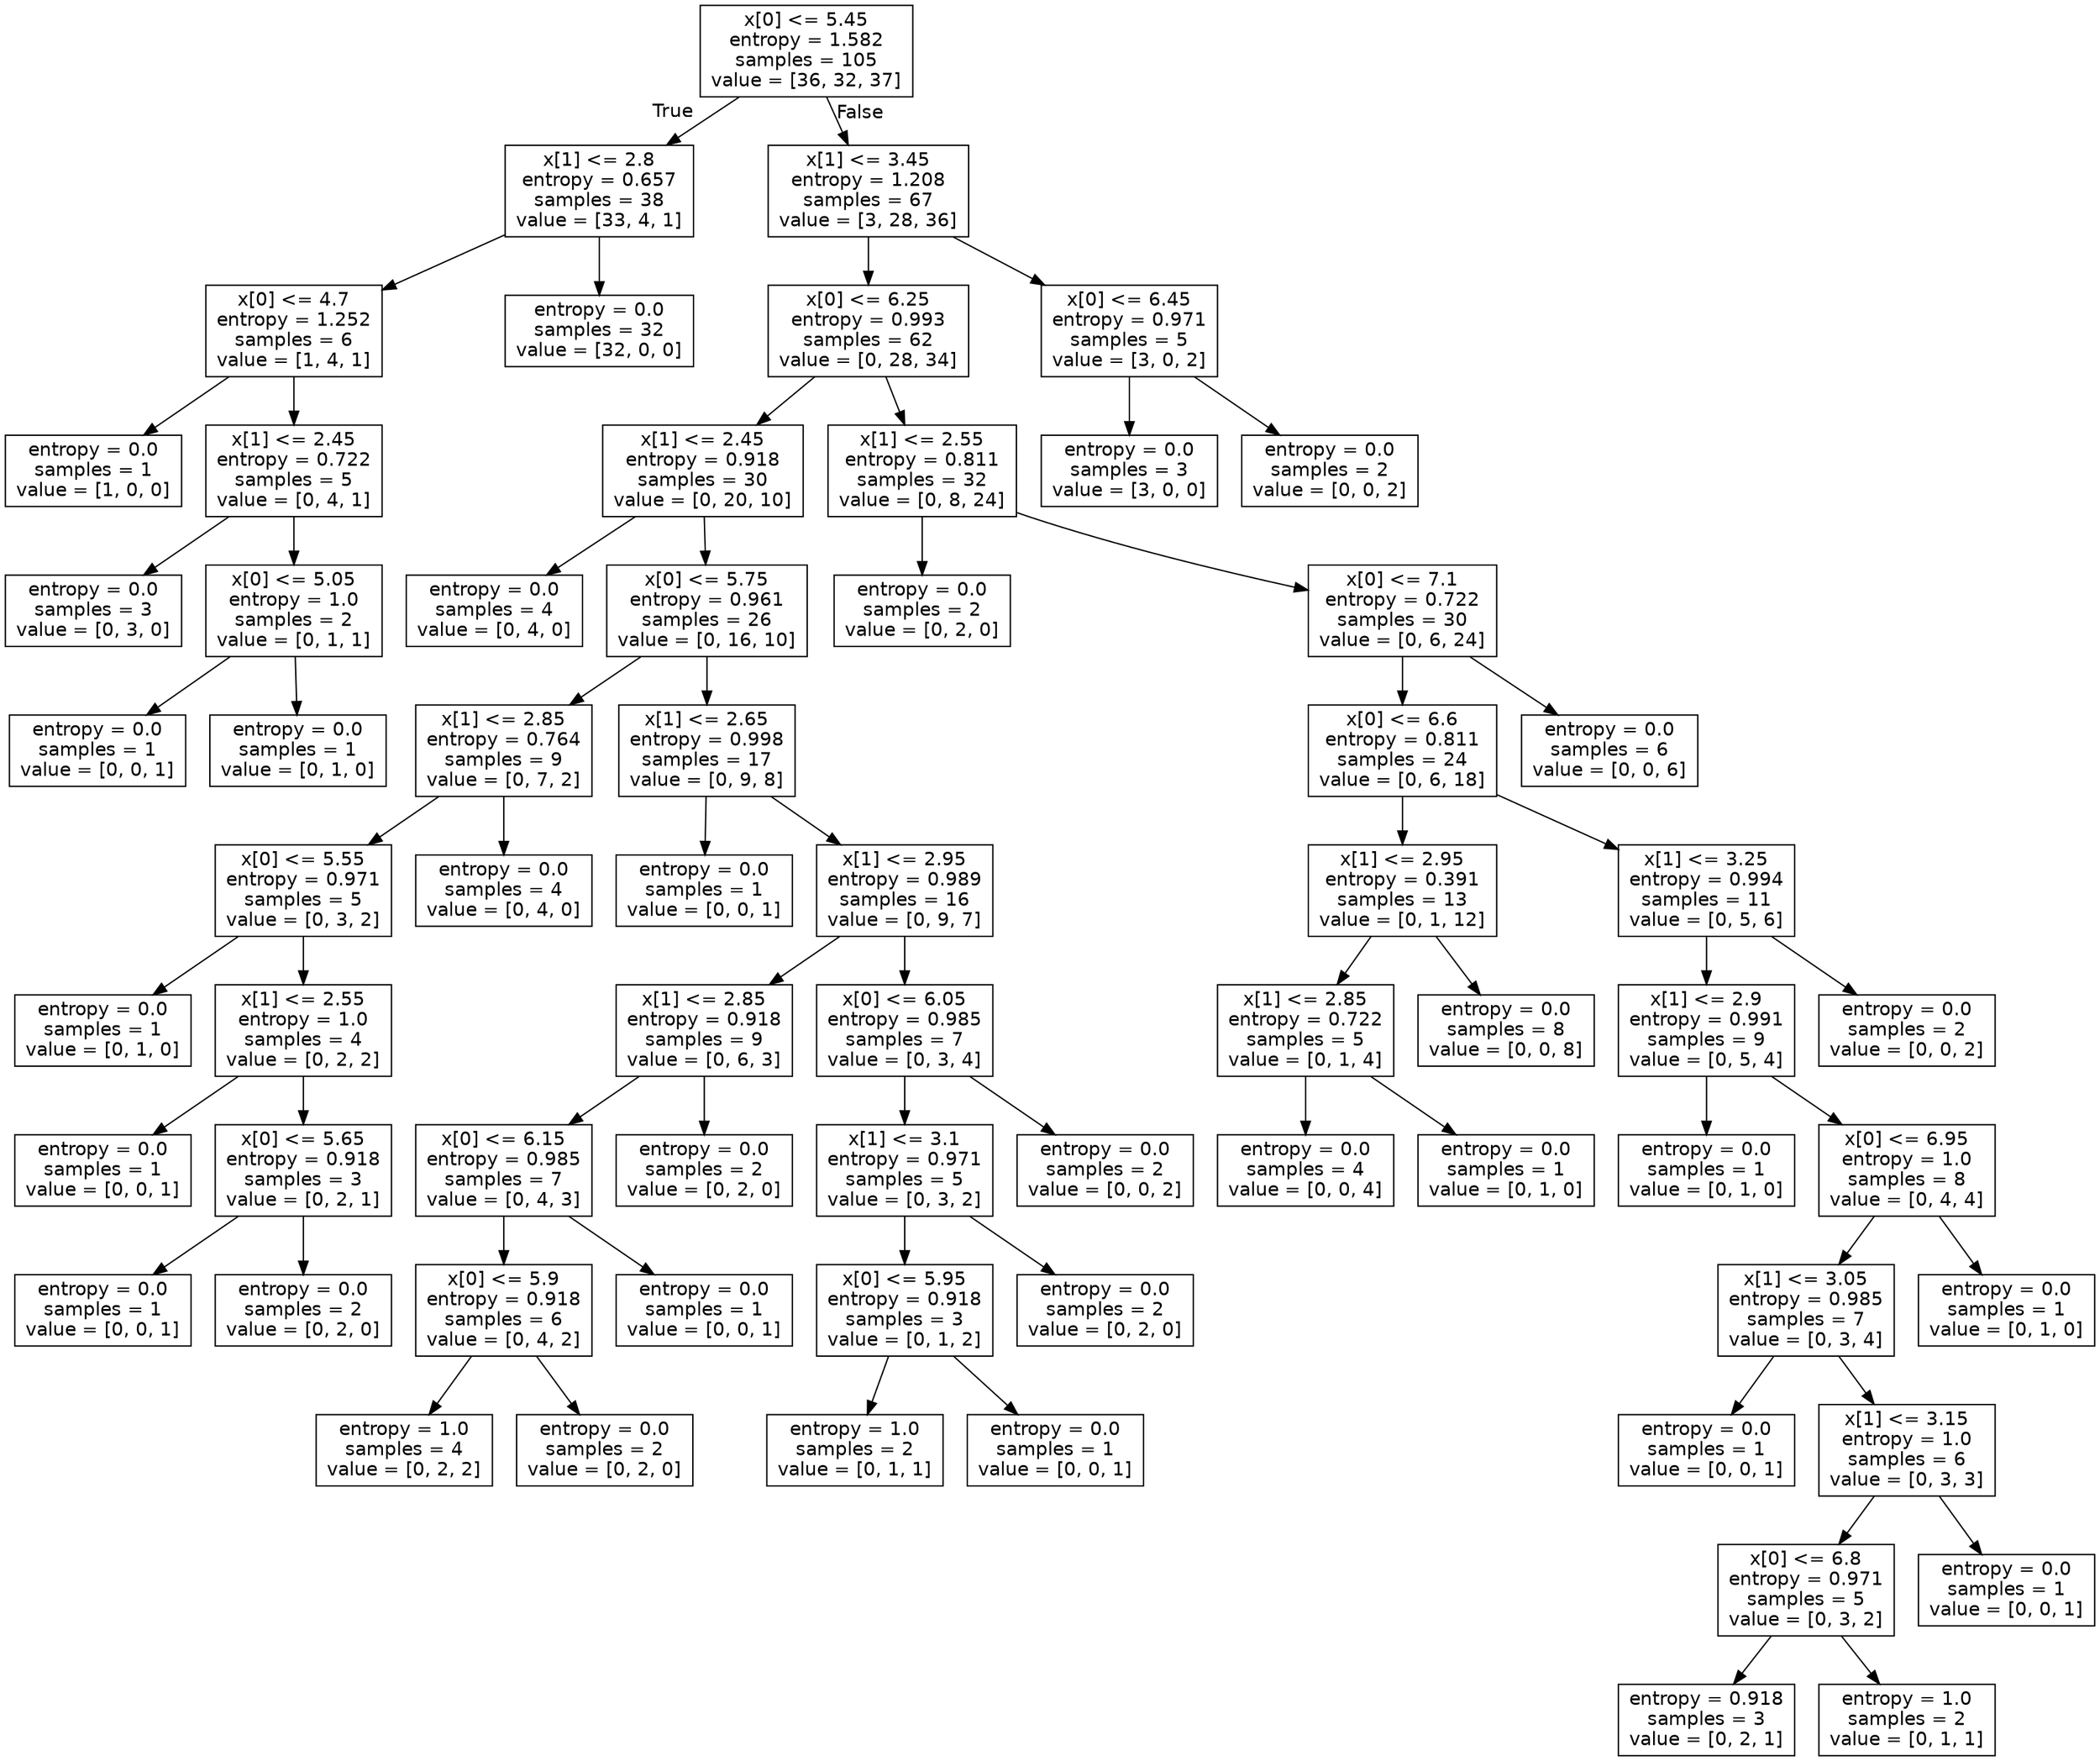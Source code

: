 digraph Tree {
node [shape=box, fontname="helvetica"] ;
edge [fontname="helvetica"] ;
0 [label="x[0] <= 5.45\nentropy = 1.582\nsamples = 105\nvalue = [36, 32, 37]"] ;
1 [label="x[1] <= 2.8\nentropy = 0.657\nsamples = 38\nvalue = [33, 4, 1]"] ;
0 -> 1 [labeldistance=2.5, labelangle=45, headlabel="True"] ;
2 [label="x[0] <= 4.7\nentropy = 1.252\nsamples = 6\nvalue = [1, 4, 1]"] ;
1 -> 2 ;
3 [label="entropy = 0.0\nsamples = 1\nvalue = [1, 0, 0]"] ;
2 -> 3 ;
4 [label="x[1] <= 2.45\nentropy = 0.722\nsamples = 5\nvalue = [0, 4, 1]"] ;
2 -> 4 ;
5 [label="entropy = 0.0\nsamples = 3\nvalue = [0, 3, 0]"] ;
4 -> 5 ;
6 [label="x[0] <= 5.05\nentropy = 1.0\nsamples = 2\nvalue = [0, 1, 1]"] ;
4 -> 6 ;
7 [label="entropy = 0.0\nsamples = 1\nvalue = [0, 0, 1]"] ;
6 -> 7 ;
8 [label="entropy = 0.0\nsamples = 1\nvalue = [0, 1, 0]"] ;
6 -> 8 ;
9 [label="entropy = 0.0\nsamples = 32\nvalue = [32, 0, 0]"] ;
1 -> 9 ;
10 [label="x[1] <= 3.45\nentropy = 1.208\nsamples = 67\nvalue = [3, 28, 36]"] ;
0 -> 10 [labeldistance=2.5, labelangle=-45, headlabel="False"] ;
11 [label="x[0] <= 6.25\nentropy = 0.993\nsamples = 62\nvalue = [0, 28, 34]"] ;
10 -> 11 ;
12 [label="x[1] <= 2.45\nentropy = 0.918\nsamples = 30\nvalue = [0, 20, 10]"] ;
11 -> 12 ;
13 [label="entropy = 0.0\nsamples = 4\nvalue = [0, 4, 0]"] ;
12 -> 13 ;
14 [label="x[0] <= 5.75\nentropy = 0.961\nsamples = 26\nvalue = [0, 16, 10]"] ;
12 -> 14 ;
15 [label="x[1] <= 2.85\nentropy = 0.764\nsamples = 9\nvalue = [0, 7, 2]"] ;
14 -> 15 ;
16 [label="x[0] <= 5.55\nentropy = 0.971\nsamples = 5\nvalue = [0, 3, 2]"] ;
15 -> 16 ;
17 [label="entropy = 0.0\nsamples = 1\nvalue = [0, 1, 0]"] ;
16 -> 17 ;
18 [label="x[1] <= 2.55\nentropy = 1.0\nsamples = 4\nvalue = [0, 2, 2]"] ;
16 -> 18 ;
19 [label="entropy = 0.0\nsamples = 1\nvalue = [0, 0, 1]"] ;
18 -> 19 ;
20 [label="x[0] <= 5.65\nentropy = 0.918\nsamples = 3\nvalue = [0, 2, 1]"] ;
18 -> 20 ;
21 [label="entropy = 0.0\nsamples = 1\nvalue = [0, 0, 1]"] ;
20 -> 21 ;
22 [label="entropy = 0.0\nsamples = 2\nvalue = [0, 2, 0]"] ;
20 -> 22 ;
23 [label="entropy = 0.0\nsamples = 4\nvalue = [0, 4, 0]"] ;
15 -> 23 ;
24 [label="x[1] <= 2.65\nentropy = 0.998\nsamples = 17\nvalue = [0, 9, 8]"] ;
14 -> 24 ;
25 [label="entropy = 0.0\nsamples = 1\nvalue = [0, 0, 1]"] ;
24 -> 25 ;
26 [label="x[1] <= 2.95\nentropy = 0.989\nsamples = 16\nvalue = [0, 9, 7]"] ;
24 -> 26 ;
27 [label="x[1] <= 2.85\nentropy = 0.918\nsamples = 9\nvalue = [0, 6, 3]"] ;
26 -> 27 ;
28 [label="x[0] <= 6.15\nentropy = 0.985\nsamples = 7\nvalue = [0, 4, 3]"] ;
27 -> 28 ;
29 [label="x[0] <= 5.9\nentropy = 0.918\nsamples = 6\nvalue = [0, 4, 2]"] ;
28 -> 29 ;
30 [label="entropy = 1.0\nsamples = 4\nvalue = [0, 2, 2]"] ;
29 -> 30 ;
31 [label="entropy = 0.0\nsamples = 2\nvalue = [0, 2, 0]"] ;
29 -> 31 ;
32 [label="entropy = 0.0\nsamples = 1\nvalue = [0, 0, 1]"] ;
28 -> 32 ;
33 [label="entropy = 0.0\nsamples = 2\nvalue = [0, 2, 0]"] ;
27 -> 33 ;
34 [label="x[0] <= 6.05\nentropy = 0.985\nsamples = 7\nvalue = [0, 3, 4]"] ;
26 -> 34 ;
35 [label="x[1] <= 3.1\nentropy = 0.971\nsamples = 5\nvalue = [0, 3, 2]"] ;
34 -> 35 ;
36 [label="x[0] <= 5.95\nentropy = 0.918\nsamples = 3\nvalue = [0, 1, 2]"] ;
35 -> 36 ;
37 [label="entropy = 1.0\nsamples = 2\nvalue = [0, 1, 1]"] ;
36 -> 37 ;
38 [label="entropy = 0.0\nsamples = 1\nvalue = [0, 0, 1]"] ;
36 -> 38 ;
39 [label="entropy = 0.0\nsamples = 2\nvalue = [0, 2, 0]"] ;
35 -> 39 ;
40 [label="entropy = 0.0\nsamples = 2\nvalue = [0, 0, 2]"] ;
34 -> 40 ;
41 [label="x[1] <= 2.55\nentropy = 0.811\nsamples = 32\nvalue = [0, 8, 24]"] ;
11 -> 41 ;
42 [label="entropy = 0.0\nsamples = 2\nvalue = [0, 2, 0]"] ;
41 -> 42 ;
43 [label="x[0] <= 7.1\nentropy = 0.722\nsamples = 30\nvalue = [0, 6, 24]"] ;
41 -> 43 ;
44 [label="x[0] <= 6.6\nentropy = 0.811\nsamples = 24\nvalue = [0, 6, 18]"] ;
43 -> 44 ;
45 [label="x[1] <= 2.95\nentropy = 0.391\nsamples = 13\nvalue = [0, 1, 12]"] ;
44 -> 45 ;
46 [label="x[1] <= 2.85\nentropy = 0.722\nsamples = 5\nvalue = [0, 1, 4]"] ;
45 -> 46 ;
47 [label="entropy = 0.0\nsamples = 4\nvalue = [0, 0, 4]"] ;
46 -> 47 ;
48 [label="entropy = 0.0\nsamples = 1\nvalue = [0, 1, 0]"] ;
46 -> 48 ;
49 [label="entropy = 0.0\nsamples = 8\nvalue = [0, 0, 8]"] ;
45 -> 49 ;
50 [label="x[1] <= 3.25\nentropy = 0.994\nsamples = 11\nvalue = [0, 5, 6]"] ;
44 -> 50 ;
51 [label="x[1] <= 2.9\nentropy = 0.991\nsamples = 9\nvalue = [0, 5, 4]"] ;
50 -> 51 ;
52 [label="entropy = 0.0\nsamples = 1\nvalue = [0, 1, 0]"] ;
51 -> 52 ;
53 [label="x[0] <= 6.95\nentropy = 1.0\nsamples = 8\nvalue = [0, 4, 4]"] ;
51 -> 53 ;
54 [label="x[1] <= 3.05\nentropy = 0.985\nsamples = 7\nvalue = [0, 3, 4]"] ;
53 -> 54 ;
55 [label="entropy = 0.0\nsamples = 1\nvalue = [0, 0, 1]"] ;
54 -> 55 ;
56 [label="x[1] <= 3.15\nentropy = 1.0\nsamples = 6\nvalue = [0, 3, 3]"] ;
54 -> 56 ;
57 [label="x[0] <= 6.8\nentropy = 0.971\nsamples = 5\nvalue = [0, 3, 2]"] ;
56 -> 57 ;
58 [label="entropy = 0.918\nsamples = 3\nvalue = [0, 2, 1]"] ;
57 -> 58 ;
59 [label="entropy = 1.0\nsamples = 2\nvalue = [0, 1, 1]"] ;
57 -> 59 ;
60 [label="entropy = 0.0\nsamples = 1\nvalue = [0, 0, 1]"] ;
56 -> 60 ;
61 [label="entropy = 0.0\nsamples = 1\nvalue = [0, 1, 0]"] ;
53 -> 61 ;
62 [label="entropy = 0.0\nsamples = 2\nvalue = [0, 0, 2]"] ;
50 -> 62 ;
63 [label="entropy = 0.0\nsamples = 6\nvalue = [0, 0, 6]"] ;
43 -> 63 ;
64 [label="x[0] <= 6.45\nentropy = 0.971\nsamples = 5\nvalue = [3, 0, 2]"] ;
10 -> 64 ;
65 [label="entropy = 0.0\nsamples = 3\nvalue = [3, 0, 0]"] ;
64 -> 65 ;
66 [label="entropy = 0.0\nsamples = 2\nvalue = [0, 0, 2]"] ;
64 -> 66 ;
}